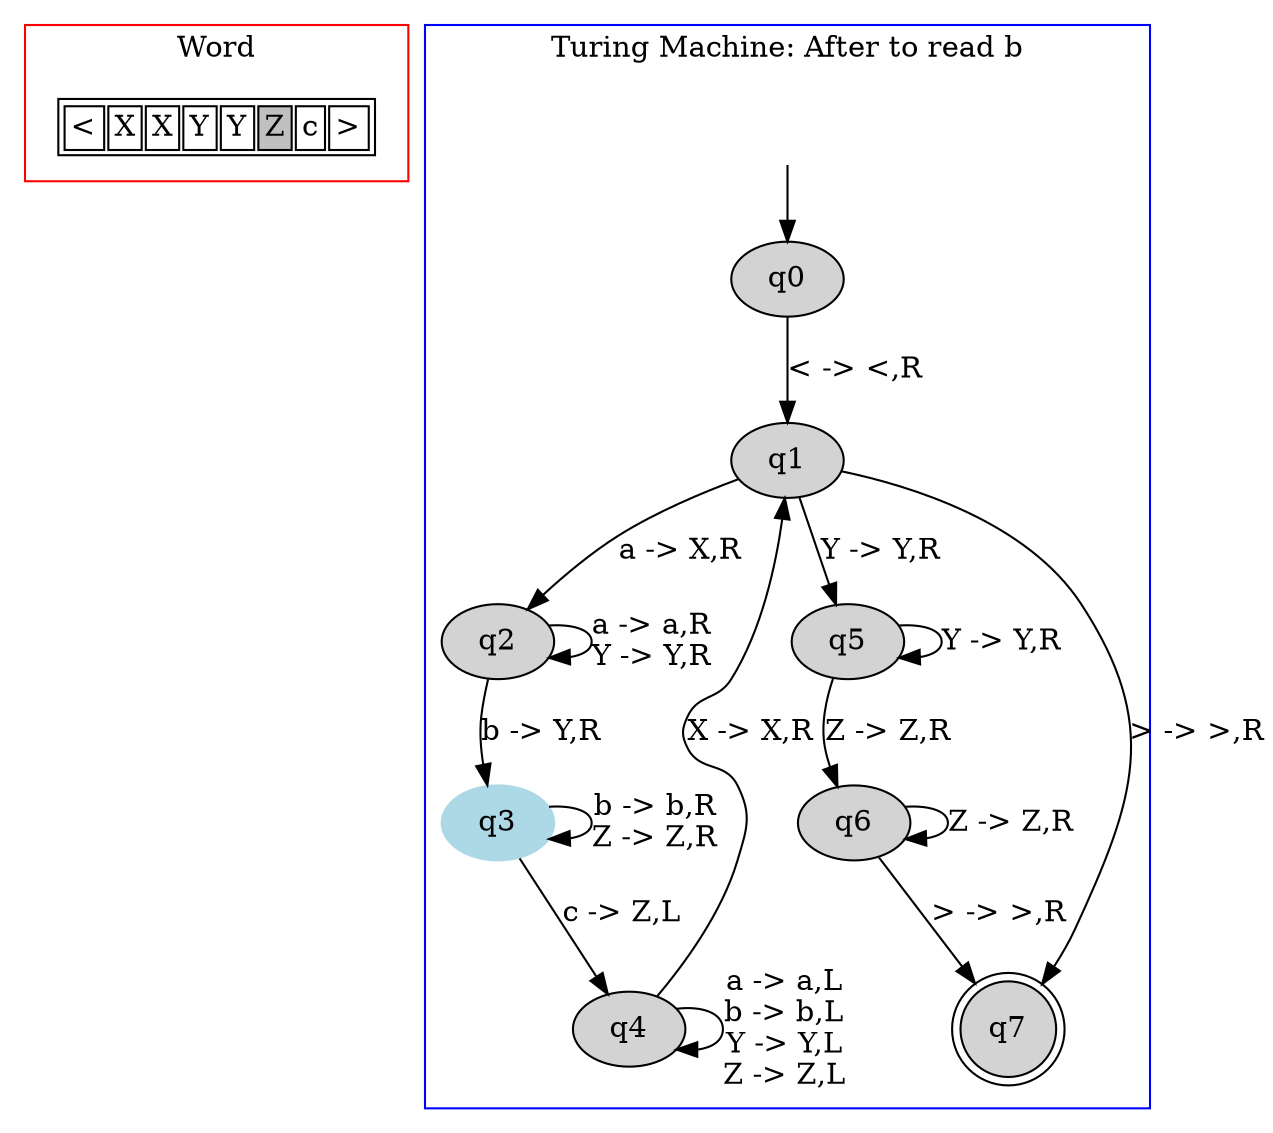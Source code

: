 digraph G {
	subgraph cluster_0 {
		node [shape=plaintext];

struct1 [label=<<TABLE>
<TR>
<TD><FONT>&lt;</FONT></TD>
<TD><FONT>X</FONT></TD>
<TD><FONT>X</FONT></TD>
<TD><FONT>Y</FONT></TD>
<TD><FONT>Y</FONT></TD>
<TD BGCOLOR="gray"><FONT>Z</FONT></TD>
<TD><FONT>c</FONT></TD>
<TD><FONT>&gt;</FONT></TD>
</TR>
</TABLE>>];
label = "Word";
color=red;
}
	subgraph cluster_1 {
		node [style=filled];
		label = "Turing Machine: After to read b"
		color=blue;

		q0;
		q1;
		q2;
		q3 [color="lightblue"];
		q4;
		q5;
		q6;
		q7 [shape="doublecircle"];
		q0->q1[label="< -> <,R"];
		q1->q2[label="a -> X,R"];
		q1->q5[label="Y -> Y,R"];
		q1->q7[label="> -> >,R"];
		q2->q2[label="a -> a,R
Y -> Y,R"];
		q2->q3[label="b -> Y,R"];
		q3->q3[label="b -> b,R
Z -> Z,R"];
		q3->q4[label="c -> Z,L"];
		q4->q1[label="X -> X,R"];
		q4->q4[label="a -> a,L
b -> b,L
Y -> Y,L
Z -> Z,L"];
		q5->q5[label="Y -> Y,R"];
		q5->q6[label="Z -> Z,R"];
		q6->q6[label="Z -> Z,R"];
		q6->q7[label="> -> >,R"];
x [color=white, label=""];		x->q0	}

}